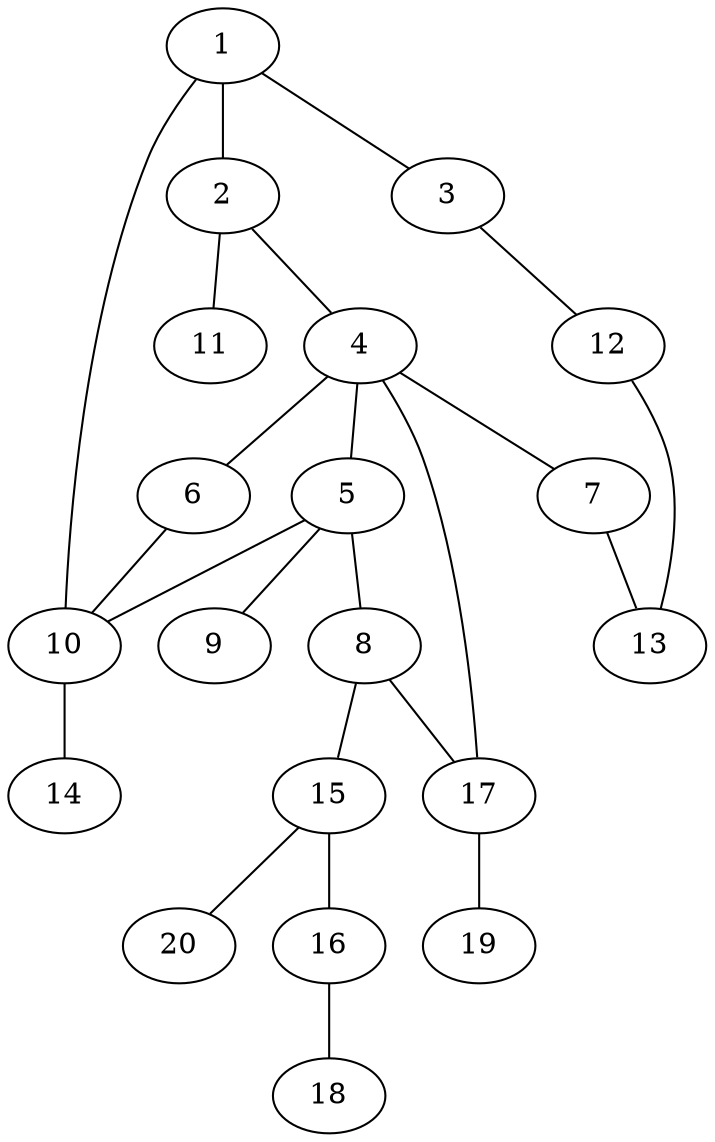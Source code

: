 graph graphname {1--2
1--3
1--10
2--4
2--11
3--12
4--5
4--6
4--7
4--17
5--8
5--9
5--10
6--10
7--13
8--15
8--17
10--14
12--13
15--16
15--20
16--18
17--19
}